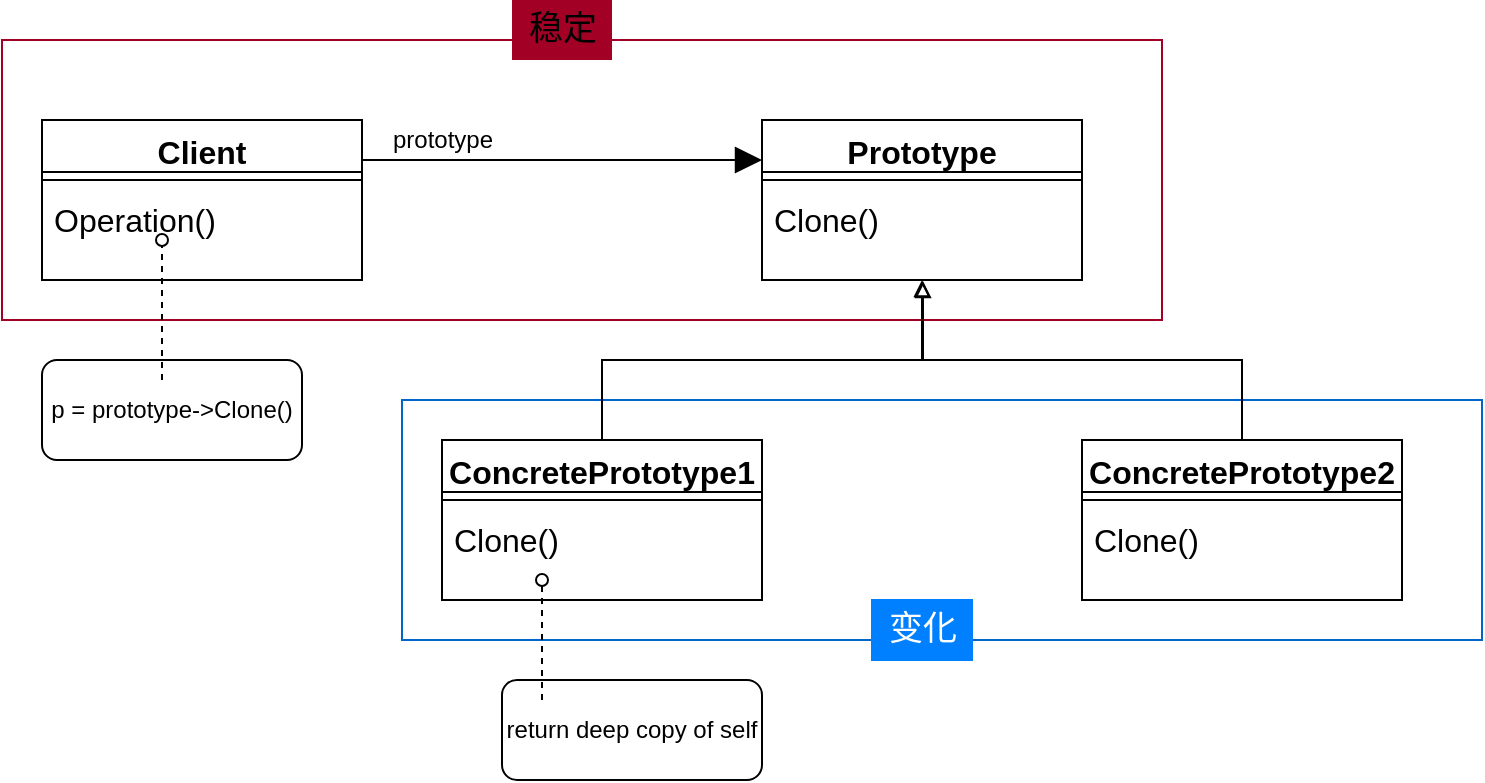 <mxfile><diagram id="V3vRzwqk_VqXlD4Towf4" name="第 1 页"><mxGraphModel dx="167" dy="610" grid="1" gridSize="10" guides="1" tooltips="1" connect="1" arrows="1" fold="1" page="1" pageScale="1" pageWidth="827" pageHeight="1169" math="0" shadow="0"><root><mxCell id="0"/><mxCell id="1" parent="0"/><mxCell id="128" value="" style="rounded=0;whiteSpace=wrap;html=1;fillColor=none;strokeColor=#A20025;" parent="1" vertex="1"><mxGeometry x="20" y="80" width="580" height="140" as="geometry"/></mxCell><mxCell id="129" value="" style="rounded=0;whiteSpace=wrap;html=1;shadow=0;glass=0;labelBackgroundColor=none;sketch=0;fontColor=#f0f0f0;gradientColor=none;fillColor=none;strokeColor=#0066CC;" parent="1" vertex="1"><mxGeometry x="220" y="260" width="540" height="120" as="geometry"/></mxCell><mxCell id="78" value="Client" style="swimlane;fontStyle=1;align=center;verticalAlign=top;childLayout=stackLayout;horizontal=1;startSize=26;horizontalStack=0;resizeParent=1;resizeParentMax=0;resizeLast=0;collapsible=1;marginBottom=0;fontSize=16;" parent="1" vertex="1"><mxGeometry x="40" y="120" width="160" height="80" as="geometry"><mxRectangle x="80" y="120" width="140" height="26" as="alternateBounds"/></mxGeometry></mxCell><mxCell id="79" value="" style="line;strokeWidth=1;fillColor=none;align=left;verticalAlign=middle;spacingTop=-1;spacingLeft=3;spacingRight=3;rotatable=0;labelPosition=right;points=[];portConstraint=eastwest;" parent="78" vertex="1"><mxGeometry y="26" width="160" height="8" as="geometry"/></mxCell><mxCell id="80" value="Operation()" style="text;strokeColor=none;fillColor=none;align=left;verticalAlign=top;spacingLeft=4;spacingRight=4;overflow=hidden;rotatable=0;points=[[0,0.5],[1,0.5]];portConstraint=eastwest;fontSize=16;" parent="78" vertex="1"><mxGeometry y="34" width="160" height="46" as="geometry"/></mxCell><mxCell id="111" value="" style="endArrow=oval;dashed=1;html=1;strokeWidth=1;fontSize=13;fontColor=#f0f0f0;startArrow=none;startFill=0;endFill=0;" parent="78" edge="1"><mxGeometry width="50" height="50" relative="1" as="geometry"><mxPoint x="60" y="130" as="sourcePoint"/><mxPoint x="60" y="60" as="targetPoint"/></mxGeometry></mxCell><mxCell id="103" value="" style="endArrow=block;html=1;endFill=1;endSize=11;" parent="1" edge="1"><mxGeometry width="50" height="50" relative="1" as="geometry"><mxPoint x="200" y="140" as="sourcePoint"/><mxPoint x="400" y="140" as="targetPoint"/></mxGeometry></mxCell><mxCell id="109" value="稳定" style="text;html=1;align=center;verticalAlign=middle;resizable=0;points=[];autosize=1;fontSize=17;labelBackgroundColor=none;labelBorderColor=none;fillColor=#A20025;shadow=0;sketch=0;glass=0;" parent="1" vertex="1"><mxGeometry x="275" y="60" width="50" height="30" as="geometry"/></mxCell><mxCell id="110" value="变化" style="text;html=1;align=center;verticalAlign=middle;resizable=0;points=[];autosize=1;fontColor=#ffffff;fontSize=17;fillColor=#007FFF;strokeColor=#007FFF;" parent="1" vertex="1"><mxGeometry x="455" y="360" width="50" height="30" as="geometry"/></mxCell><mxCell id="112" value="Prototype" style="swimlane;fontStyle=1;align=center;verticalAlign=top;childLayout=stackLayout;horizontal=1;startSize=26;horizontalStack=0;resizeParent=1;resizeParentMax=0;resizeLast=0;collapsible=1;marginBottom=0;fontSize=16;" parent="1" vertex="1"><mxGeometry x="400" y="120" width="160" height="80" as="geometry"><mxRectangle x="80" y="120" width="140" height="26" as="alternateBounds"/></mxGeometry></mxCell><mxCell id="113" value="" style="line;strokeWidth=1;fillColor=none;align=left;verticalAlign=middle;spacingTop=-1;spacingLeft=3;spacingRight=3;rotatable=0;labelPosition=right;points=[];portConstraint=eastwest;" parent="112" vertex="1"><mxGeometry y="26" width="160" height="8" as="geometry"/></mxCell><mxCell id="114" value="Clone()" style="text;strokeColor=none;fillColor=none;align=left;verticalAlign=top;spacingLeft=4;spacingRight=4;overflow=hidden;rotatable=0;points=[[0,0.5],[1,0.5]];portConstraint=eastwest;fontSize=16;" parent="112" vertex="1"><mxGeometry y="34" width="160" height="46" as="geometry"/></mxCell><mxCell id="126" style="edgeStyle=orthogonalEdgeStyle;rounded=0;orthogonalLoop=1;jettySize=auto;html=1;entryX=0.503;entryY=1.011;entryDx=0;entryDy=0;entryPerimeter=0;endArrow=block;endFill=0;" parent="1" source="115" target="114" edge="1"><mxGeometry relative="1" as="geometry"/></mxCell><mxCell id="115" value="ConcretePrototype1" style="swimlane;fontStyle=1;align=center;verticalAlign=top;childLayout=stackLayout;horizontal=1;startSize=26;horizontalStack=0;resizeParent=1;resizeParentMax=0;resizeLast=0;collapsible=1;marginBottom=0;fontSize=16;" parent="1" vertex="1"><mxGeometry x="240" y="280" width="160" height="80" as="geometry"><mxRectangle x="80" y="120" width="140" height="26" as="alternateBounds"/></mxGeometry></mxCell><mxCell id="116" value="" style="line;strokeWidth=1;fillColor=none;align=left;verticalAlign=middle;spacingTop=-1;spacingLeft=3;spacingRight=3;rotatable=0;labelPosition=right;points=[];portConstraint=eastwest;" parent="115" vertex="1"><mxGeometry y="26" width="160" height="8" as="geometry"/></mxCell><mxCell id="117" value="Clone()" style="text;strokeColor=none;fillColor=none;align=left;verticalAlign=top;spacingLeft=4;spacingRight=4;overflow=hidden;rotatable=0;points=[[0,0.5],[1,0.5]];portConstraint=eastwest;fontSize=16;" parent="115" vertex="1"><mxGeometry y="34" width="160" height="46" as="geometry"/></mxCell><mxCell id="127" style="edgeStyle=orthogonalEdgeStyle;rounded=0;orthogonalLoop=1;jettySize=auto;html=1;endArrow=block;endFill=0;" parent="1" source="118" edge="1"><mxGeometry relative="1" as="geometry"><mxPoint x="480" y="200" as="targetPoint"/><Array as="points"><mxPoint x="640" y="240"/><mxPoint x="480" y="240"/></Array></mxGeometry></mxCell><mxCell id="118" value="ConcretePrototype2" style="swimlane;fontStyle=1;align=center;verticalAlign=top;childLayout=stackLayout;horizontal=1;startSize=26;horizontalStack=0;resizeParent=1;resizeParentMax=0;resizeLast=0;collapsible=1;marginBottom=0;fontSize=16;" parent="1" vertex="1"><mxGeometry x="560" y="280" width="160" height="80" as="geometry"><mxRectangle x="80" y="120" width="140" height="26" as="alternateBounds"/></mxGeometry></mxCell><mxCell id="119" value="" style="line;strokeWidth=1;fillColor=none;align=left;verticalAlign=middle;spacingTop=-1;spacingLeft=3;spacingRight=3;rotatable=0;labelPosition=right;points=[];portConstraint=eastwest;" parent="118" vertex="1"><mxGeometry y="26" width="160" height="8" as="geometry"/></mxCell><mxCell id="120" value="Clone()" style="text;strokeColor=none;fillColor=none;align=left;verticalAlign=top;spacingLeft=4;spacingRight=4;overflow=hidden;rotatable=0;points=[[0,0.5],[1,0.5]];portConstraint=eastwest;fontSize=16;" parent="118" vertex="1"><mxGeometry y="34" width="160" height="46" as="geometry"/></mxCell><mxCell id="121" value="" style="endArrow=oval;dashed=1;html=1;strokeWidth=1;fontSize=13;fontColor=#f0f0f0;startArrow=none;startFill=0;endFill=0;" parent="1" edge="1"><mxGeometry width="50" height="50" relative="1" as="geometry"><mxPoint x="290" y="410" as="sourcePoint"/><mxPoint x="290" y="350" as="targetPoint"/></mxGeometry></mxCell><mxCell id="122" value="return deep copy of self" style="rounded=1;whiteSpace=wrap;html=1;fillColor=none;" parent="1" vertex="1"><mxGeometry x="270" y="400" width="130" height="50" as="geometry"/></mxCell><mxCell id="123" value="p = prototype-&amp;gt;Clone()" style="rounded=1;whiteSpace=wrap;html=1;fillColor=none;" parent="1" vertex="1"><mxGeometry x="40" y="240" width="130" height="50" as="geometry"/></mxCell><mxCell id="124" value="prototype" style="text;html=1;align=center;verticalAlign=middle;resizable=0;points=[];autosize=1;strokeColor=none;" parent="1" vertex="1"><mxGeometry x="205" y="120" width="70" height="20" as="geometry"/></mxCell></root></mxGraphModel></diagram></mxfile>